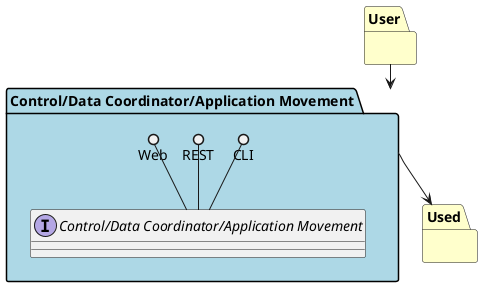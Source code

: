 @startuml

package "User" #ffffcc {

}

package "Used" #ffffcc {

}

package "Control/Data Coordinator/Application Movement" #lightblue {

    interface "Control/Data Coordinator/Application Movement" {
    }

    CLI ()-- "Control/Data Coordinator/Application Movement"
    REST ()-- "Control/Data Coordinator/Application Movement"
    Web ()-- "Control/Data Coordinator/Application Movement"
}

User --> "Control/Data Coordinator/Application Movement"
"Control/Data Coordinator/Application Movement" --> Used

@enduml
